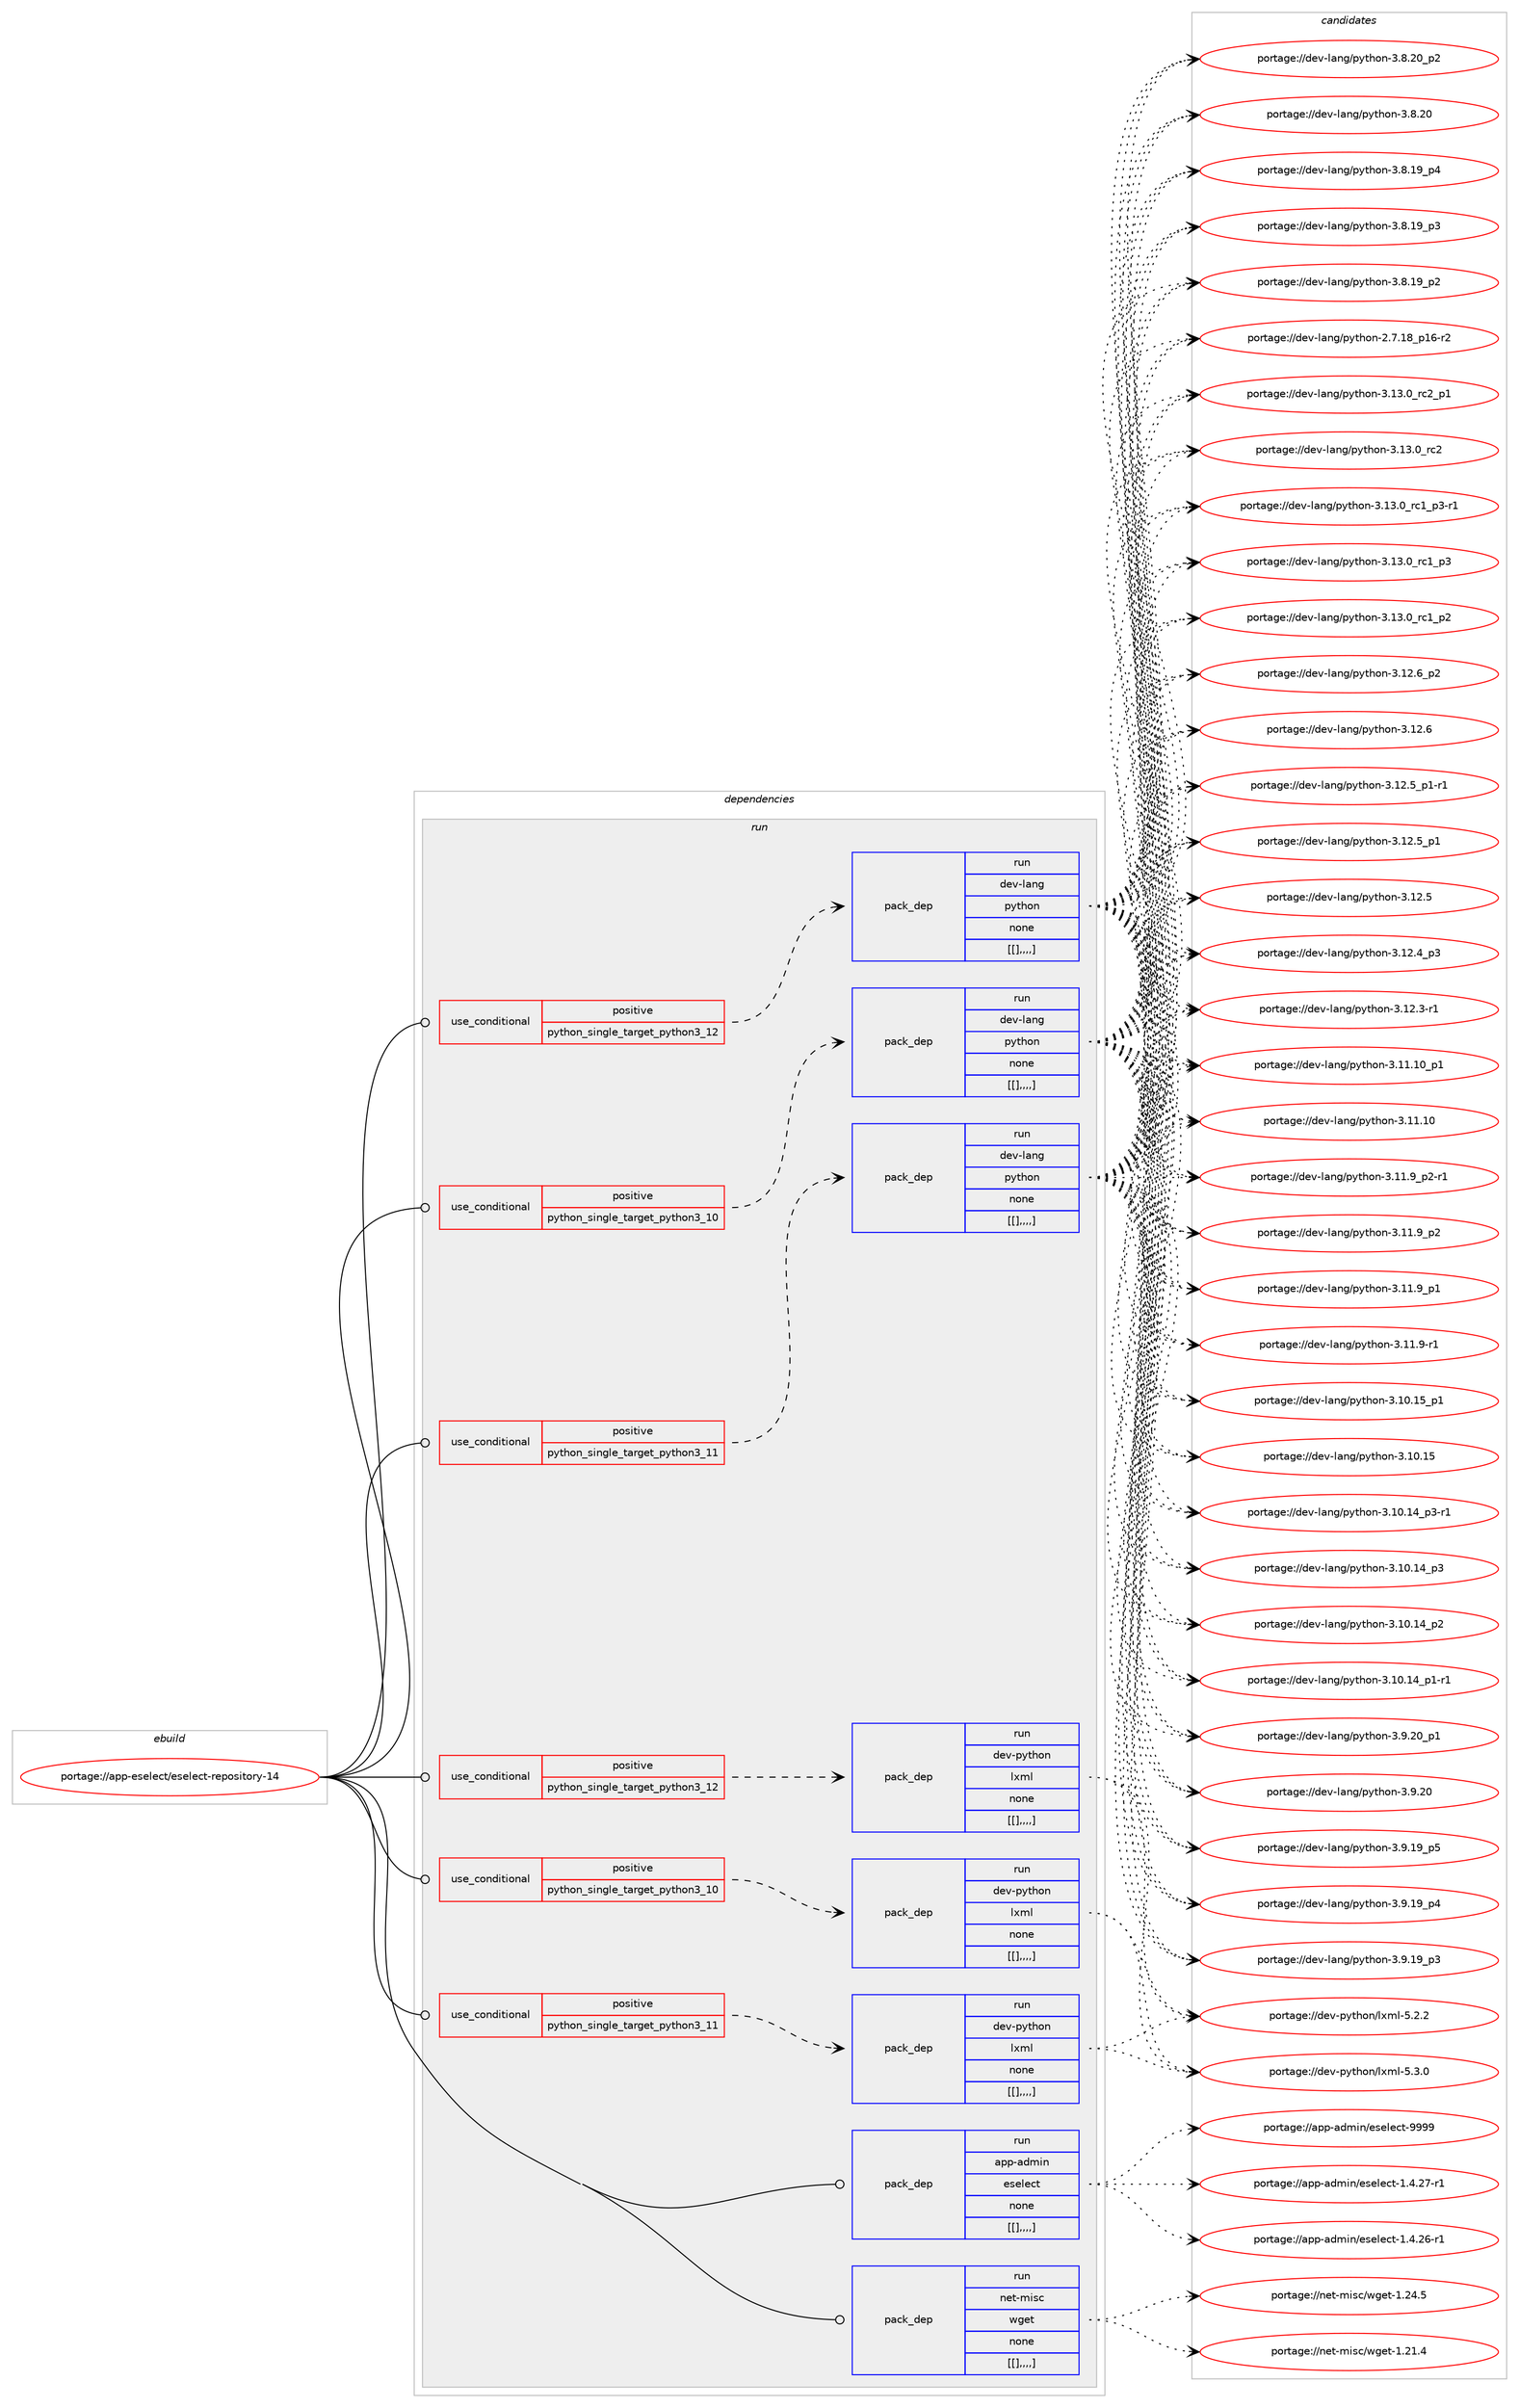 digraph prolog {

# *************
# Graph options
# *************

newrank=true;
concentrate=true;
compound=true;
graph [rankdir=LR,fontname=Helvetica,fontsize=10,ranksep=1.5];#, ranksep=2.5, nodesep=0.2];
edge  [arrowhead=vee];
node  [fontname=Helvetica,fontsize=10];

# **********
# The ebuild
# **********

subgraph cluster_leftcol {
color=gray;
label=<<i>ebuild</i>>;
id [label="portage://app-eselect/eselect-repository-14", color=red, width=4, href="../app-eselect/eselect-repository-14.svg"];
}

# ****************
# The dependencies
# ****************

subgraph cluster_midcol {
color=gray;
label=<<i>dependencies</i>>;
subgraph cluster_compile {
fillcolor="#eeeeee";
style=filled;
label=<<i>compile</i>>;
}
subgraph cluster_compileandrun {
fillcolor="#eeeeee";
style=filled;
label=<<i>compile and run</i>>;
}
subgraph cluster_run {
fillcolor="#eeeeee";
style=filled;
label=<<i>run</i>>;
subgraph cond11007 {
dependency36733 [label=<<TABLE BORDER="0" CELLBORDER="1" CELLSPACING="0" CELLPADDING="4"><TR><TD ROWSPAN="3" CELLPADDING="10">use_conditional</TD></TR><TR><TD>positive</TD></TR><TR><TD>python_single_target_python3_10</TD></TR></TABLE>>, shape=none, color=red];
subgraph pack25363 {
dependency36734 [label=<<TABLE BORDER="0" CELLBORDER="1" CELLSPACING="0" CELLPADDING="4" WIDTH="220"><TR><TD ROWSPAN="6" CELLPADDING="30">pack_dep</TD></TR><TR><TD WIDTH="110">run</TD></TR><TR><TD>dev-lang</TD></TR><TR><TD>python</TD></TR><TR><TD>none</TD></TR><TR><TD>[[],,,,]</TD></TR></TABLE>>, shape=none, color=blue];
}
dependency36733:e -> dependency36734:w [weight=20,style="dashed",arrowhead="vee"];
}
id:e -> dependency36733:w [weight=20,style="solid",arrowhead="odot"];
subgraph cond11008 {
dependency36735 [label=<<TABLE BORDER="0" CELLBORDER="1" CELLSPACING="0" CELLPADDING="4"><TR><TD ROWSPAN="3" CELLPADDING="10">use_conditional</TD></TR><TR><TD>positive</TD></TR><TR><TD>python_single_target_python3_10</TD></TR></TABLE>>, shape=none, color=red];
subgraph pack25364 {
dependency36736 [label=<<TABLE BORDER="0" CELLBORDER="1" CELLSPACING="0" CELLPADDING="4" WIDTH="220"><TR><TD ROWSPAN="6" CELLPADDING="30">pack_dep</TD></TR><TR><TD WIDTH="110">run</TD></TR><TR><TD>dev-python</TD></TR><TR><TD>lxml</TD></TR><TR><TD>none</TD></TR><TR><TD>[[],,,,]</TD></TR></TABLE>>, shape=none, color=blue];
}
dependency36735:e -> dependency36736:w [weight=20,style="dashed",arrowhead="vee"];
}
id:e -> dependency36735:w [weight=20,style="solid",arrowhead="odot"];
subgraph cond11009 {
dependency36737 [label=<<TABLE BORDER="0" CELLBORDER="1" CELLSPACING="0" CELLPADDING="4"><TR><TD ROWSPAN="3" CELLPADDING="10">use_conditional</TD></TR><TR><TD>positive</TD></TR><TR><TD>python_single_target_python3_11</TD></TR></TABLE>>, shape=none, color=red];
subgraph pack25365 {
dependency36738 [label=<<TABLE BORDER="0" CELLBORDER="1" CELLSPACING="0" CELLPADDING="4" WIDTH="220"><TR><TD ROWSPAN="6" CELLPADDING="30">pack_dep</TD></TR><TR><TD WIDTH="110">run</TD></TR><TR><TD>dev-lang</TD></TR><TR><TD>python</TD></TR><TR><TD>none</TD></TR><TR><TD>[[],,,,]</TD></TR></TABLE>>, shape=none, color=blue];
}
dependency36737:e -> dependency36738:w [weight=20,style="dashed",arrowhead="vee"];
}
id:e -> dependency36737:w [weight=20,style="solid",arrowhead="odot"];
subgraph cond11010 {
dependency36739 [label=<<TABLE BORDER="0" CELLBORDER="1" CELLSPACING="0" CELLPADDING="4"><TR><TD ROWSPAN="3" CELLPADDING="10">use_conditional</TD></TR><TR><TD>positive</TD></TR><TR><TD>python_single_target_python3_11</TD></TR></TABLE>>, shape=none, color=red];
subgraph pack25366 {
dependency36740 [label=<<TABLE BORDER="0" CELLBORDER="1" CELLSPACING="0" CELLPADDING="4" WIDTH="220"><TR><TD ROWSPAN="6" CELLPADDING="30">pack_dep</TD></TR><TR><TD WIDTH="110">run</TD></TR><TR><TD>dev-python</TD></TR><TR><TD>lxml</TD></TR><TR><TD>none</TD></TR><TR><TD>[[],,,,]</TD></TR></TABLE>>, shape=none, color=blue];
}
dependency36739:e -> dependency36740:w [weight=20,style="dashed",arrowhead="vee"];
}
id:e -> dependency36739:w [weight=20,style="solid",arrowhead="odot"];
subgraph cond11011 {
dependency36741 [label=<<TABLE BORDER="0" CELLBORDER="1" CELLSPACING="0" CELLPADDING="4"><TR><TD ROWSPAN="3" CELLPADDING="10">use_conditional</TD></TR><TR><TD>positive</TD></TR><TR><TD>python_single_target_python3_12</TD></TR></TABLE>>, shape=none, color=red];
subgraph pack25367 {
dependency36742 [label=<<TABLE BORDER="0" CELLBORDER="1" CELLSPACING="0" CELLPADDING="4" WIDTH="220"><TR><TD ROWSPAN="6" CELLPADDING="30">pack_dep</TD></TR><TR><TD WIDTH="110">run</TD></TR><TR><TD>dev-lang</TD></TR><TR><TD>python</TD></TR><TR><TD>none</TD></TR><TR><TD>[[],,,,]</TD></TR></TABLE>>, shape=none, color=blue];
}
dependency36741:e -> dependency36742:w [weight=20,style="dashed",arrowhead="vee"];
}
id:e -> dependency36741:w [weight=20,style="solid",arrowhead="odot"];
subgraph cond11012 {
dependency36743 [label=<<TABLE BORDER="0" CELLBORDER="1" CELLSPACING="0" CELLPADDING="4"><TR><TD ROWSPAN="3" CELLPADDING="10">use_conditional</TD></TR><TR><TD>positive</TD></TR><TR><TD>python_single_target_python3_12</TD></TR></TABLE>>, shape=none, color=red];
subgraph pack25368 {
dependency36744 [label=<<TABLE BORDER="0" CELLBORDER="1" CELLSPACING="0" CELLPADDING="4" WIDTH="220"><TR><TD ROWSPAN="6" CELLPADDING="30">pack_dep</TD></TR><TR><TD WIDTH="110">run</TD></TR><TR><TD>dev-python</TD></TR><TR><TD>lxml</TD></TR><TR><TD>none</TD></TR><TR><TD>[[],,,,]</TD></TR></TABLE>>, shape=none, color=blue];
}
dependency36743:e -> dependency36744:w [weight=20,style="dashed",arrowhead="vee"];
}
id:e -> dependency36743:w [weight=20,style="solid",arrowhead="odot"];
subgraph pack25369 {
dependency36745 [label=<<TABLE BORDER="0" CELLBORDER="1" CELLSPACING="0" CELLPADDING="4" WIDTH="220"><TR><TD ROWSPAN="6" CELLPADDING="30">pack_dep</TD></TR><TR><TD WIDTH="110">run</TD></TR><TR><TD>app-admin</TD></TR><TR><TD>eselect</TD></TR><TR><TD>none</TD></TR><TR><TD>[[],,,,]</TD></TR></TABLE>>, shape=none, color=blue];
}
id:e -> dependency36745:w [weight=20,style="solid",arrowhead="odot"];
subgraph pack25370 {
dependency36746 [label=<<TABLE BORDER="0" CELLBORDER="1" CELLSPACING="0" CELLPADDING="4" WIDTH="220"><TR><TD ROWSPAN="6" CELLPADDING="30">pack_dep</TD></TR><TR><TD WIDTH="110">run</TD></TR><TR><TD>net-misc</TD></TR><TR><TD>wget</TD></TR><TR><TD>none</TD></TR><TR><TD>[[],,,,]</TD></TR></TABLE>>, shape=none, color=blue];
}
id:e -> dependency36746:w [weight=20,style="solid",arrowhead="odot"];
}
}

# **************
# The candidates
# **************

subgraph cluster_choices {
rank=same;
color=gray;
label=<<i>candidates</i>>;

subgraph choice25363 {
color=black;
nodesep=1;
choice100101118451089711010347112121116104111110455146495146489511499509511249 [label="portage://dev-lang/python-3.13.0_rc2_p1", color=red, width=4,href="../dev-lang/python-3.13.0_rc2_p1.svg"];
choice10010111845108971101034711212111610411111045514649514648951149950 [label="portage://dev-lang/python-3.13.0_rc2", color=red, width=4,href="../dev-lang/python-3.13.0_rc2.svg"];
choice1001011184510897110103471121211161041111104551464951464895114994995112514511449 [label="portage://dev-lang/python-3.13.0_rc1_p3-r1", color=red, width=4,href="../dev-lang/python-3.13.0_rc1_p3-r1.svg"];
choice100101118451089711010347112121116104111110455146495146489511499499511251 [label="portage://dev-lang/python-3.13.0_rc1_p3", color=red, width=4,href="../dev-lang/python-3.13.0_rc1_p3.svg"];
choice100101118451089711010347112121116104111110455146495146489511499499511250 [label="portage://dev-lang/python-3.13.0_rc1_p2", color=red, width=4,href="../dev-lang/python-3.13.0_rc1_p2.svg"];
choice100101118451089711010347112121116104111110455146495046549511250 [label="portage://dev-lang/python-3.12.6_p2", color=red, width=4,href="../dev-lang/python-3.12.6_p2.svg"];
choice10010111845108971101034711212111610411111045514649504654 [label="portage://dev-lang/python-3.12.6", color=red, width=4,href="../dev-lang/python-3.12.6.svg"];
choice1001011184510897110103471121211161041111104551464950465395112494511449 [label="portage://dev-lang/python-3.12.5_p1-r1", color=red, width=4,href="../dev-lang/python-3.12.5_p1-r1.svg"];
choice100101118451089711010347112121116104111110455146495046539511249 [label="portage://dev-lang/python-3.12.5_p1", color=red, width=4,href="../dev-lang/python-3.12.5_p1.svg"];
choice10010111845108971101034711212111610411111045514649504653 [label="portage://dev-lang/python-3.12.5", color=red, width=4,href="../dev-lang/python-3.12.5.svg"];
choice100101118451089711010347112121116104111110455146495046529511251 [label="portage://dev-lang/python-3.12.4_p3", color=red, width=4,href="../dev-lang/python-3.12.4_p3.svg"];
choice100101118451089711010347112121116104111110455146495046514511449 [label="portage://dev-lang/python-3.12.3-r1", color=red, width=4,href="../dev-lang/python-3.12.3-r1.svg"];
choice10010111845108971101034711212111610411111045514649494649489511249 [label="portage://dev-lang/python-3.11.10_p1", color=red, width=4,href="../dev-lang/python-3.11.10_p1.svg"];
choice1001011184510897110103471121211161041111104551464949464948 [label="portage://dev-lang/python-3.11.10", color=red, width=4,href="../dev-lang/python-3.11.10.svg"];
choice1001011184510897110103471121211161041111104551464949465795112504511449 [label="portage://dev-lang/python-3.11.9_p2-r1", color=red, width=4,href="../dev-lang/python-3.11.9_p2-r1.svg"];
choice100101118451089711010347112121116104111110455146494946579511250 [label="portage://dev-lang/python-3.11.9_p2", color=red, width=4,href="../dev-lang/python-3.11.9_p2.svg"];
choice100101118451089711010347112121116104111110455146494946579511249 [label="portage://dev-lang/python-3.11.9_p1", color=red, width=4,href="../dev-lang/python-3.11.9_p1.svg"];
choice100101118451089711010347112121116104111110455146494946574511449 [label="portage://dev-lang/python-3.11.9-r1", color=red, width=4,href="../dev-lang/python-3.11.9-r1.svg"];
choice10010111845108971101034711212111610411111045514649484649539511249 [label="portage://dev-lang/python-3.10.15_p1", color=red, width=4,href="../dev-lang/python-3.10.15_p1.svg"];
choice1001011184510897110103471121211161041111104551464948464953 [label="portage://dev-lang/python-3.10.15", color=red, width=4,href="../dev-lang/python-3.10.15.svg"];
choice100101118451089711010347112121116104111110455146494846495295112514511449 [label="portage://dev-lang/python-3.10.14_p3-r1", color=red, width=4,href="../dev-lang/python-3.10.14_p3-r1.svg"];
choice10010111845108971101034711212111610411111045514649484649529511251 [label="portage://dev-lang/python-3.10.14_p3", color=red, width=4,href="../dev-lang/python-3.10.14_p3.svg"];
choice10010111845108971101034711212111610411111045514649484649529511250 [label="portage://dev-lang/python-3.10.14_p2", color=red, width=4,href="../dev-lang/python-3.10.14_p2.svg"];
choice100101118451089711010347112121116104111110455146494846495295112494511449 [label="portage://dev-lang/python-3.10.14_p1-r1", color=red, width=4,href="../dev-lang/python-3.10.14_p1-r1.svg"];
choice100101118451089711010347112121116104111110455146574650489511249 [label="portage://dev-lang/python-3.9.20_p1", color=red, width=4,href="../dev-lang/python-3.9.20_p1.svg"];
choice10010111845108971101034711212111610411111045514657465048 [label="portage://dev-lang/python-3.9.20", color=red, width=4,href="../dev-lang/python-3.9.20.svg"];
choice100101118451089711010347112121116104111110455146574649579511253 [label="portage://dev-lang/python-3.9.19_p5", color=red, width=4,href="../dev-lang/python-3.9.19_p5.svg"];
choice100101118451089711010347112121116104111110455146574649579511252 [label="portage://dev-lang/python-3.9.19_p4", color=red, width=4,href="../dev-lang/python-3.9.19_p4.svg"];
choice100101118451089711010347112121116104111110455146574649579511251 [label="portage://dev-lang/python-3.9.19_p3", color=red, width=4,href="../dev-lang/python-3.9.19_p3.svg"];
choice100101118451089711010347112121116104111110455146564650489511250 [label="portage://dev-lang/python-3.8.20_p2", color=red, width=4,href="../dev-lang/python-3.8.20_p2.svg"];
choice10010111845108971101034711212111610411111045514656465048 [label="portage://dev-lang/python-3.8.20", color=red, width=4,href="../dev-lang/python-3.8.20.svg"];
choice100101118451089711010347112121116104111110455146564649579511252 [label="portage://dev-lang/python-3.8.19_p4", color=red, width=4,href="../dev-lang/python-3.8.19_p4.svg"];
choice100101118451089711010347112121116104111110455146564649579511251 [label="portage://dev-lang/python-3.8.19_p3", color=red, width=4,href="../dev-lang/python-3.8.19_p3.svg"];
choice100101118451089711010347112121116104111110455146564649579511250 [label="portage://dev-lang/python-3.8.19_p2", color=red, width=4,href="../dev-lang/python-3.8.19_p2.svg"];
choice100101118451089711010347112121116104111110455046554649569511249544511450 [label="portage://dev-lang/python-2.7.18_p16-r2", color=red, width=4,href="../dev-lang/python-2.7.18_p16-r2.svg"];
dependency36734:e -> choice100101118451089711010347112121116104111110455146495146489511499509511249:w [style=dotted,weight="100"];
dependency36734:e -> choice10010111845108971101034711212111610411111045514649514648951149950:w [style=dotted,weight="100"];
dependency36734:e -> choice1001011184510897110103471121211161041111104551464951464895114994995112514511449:w [style=dotted,weight="100"];
dependency36734:e -> choice100101118451089711010347112121116104111110455146495146489511499499511251:w [style=dotted,weight="100"];
dependency36734:e -> choice100101118451089711010347112121116104111110455146495146489511499499511250:w [style=dotted,weight="100"];
dependency36734:e -> choice100101118451089711010347112121116104111110455146495046549511250:w [style=dotted,weight="100"];
dependency36734:e -> choice10010111845108971101034711212111610411111045514649504654:w [style=dotted,weight="100"];
dependency36734:e -> choice1001011184510897110103471121211161041111104551464950465395112494511449:w [style=dotted,weight="100"];
dependency36734:e -> choice100101118451089711010347112121116104111110455146495046539511249:w [style=dotted,weight="100"];
dependency36734:e -> choice10010111845108971101034711212111610411111045514649504653:w [style=dotted,weight="100"];
dependency36734:e -> choice100101118451089711010347112121116104111110455146495046529511251:w [style=dotted,weight="100"];
dependency36734:e -> choice100101118451089711010347112121116104111110455146495046514511449:w [style=dotted,weight="100"];
dependency36734:e -> choice10010111845108971101034711212111610411111045514649494649489511249:w [style=dotted,weight="100"];
dependency36734:e -> choice1001011184510897110103471121211161041111104551464949464948:w [style=dotted,weight="100"];
dependency36734:e -> choice1001011184510897110103471121211161041111104551464949465795112504511449:w [style=dotted,weight="100"];
dependency36734:e -> choice100101118451089711010347112121116104111110455146494946579511250:w [style=dotted,weight="100"];
dependency36734:e -> choice100101118451089711010347112121116104111110455146494946579511249:w [style=dotted,weight="100"];
dependency36734:e -> choice100101118451089711010347112121116104111110455146494946574511449:w [style=dotted,weight="100"];
dependency36734:e -> choice10010111845108971101034711212111610411111045514649484649539511249:w [style=dotted,weight="100"];
dependency36734:e -> choice1001011184510897110103471121211161041111104551464948464953:w [style=dotted,weight="100"];
dependency36734:e -> choice100101118451089711010347112121116104111110455146494846495295112514511449:w [style=dotted,weight="100"];
dependency36734:e -> choice10010111845108971101034711212111610411111045514649484649529511251:w [style=dotted,weight="100"];
dependency36734:e -> choice10010111845108971101034711212111610411111045514649484649529511250:w [style=dotted,weight="100"];
dependency36734:e -> choice100101118451089711010347112121116104111110455146494846495295112494511449:w [style=dotted,weight="100"];
dependency36734:e -> choice100101118451089711010347112121116104111110455146574650489511249:w [style=dotted,weight="100"];
dependency36734:e -> choice10010111845108971101034711212111610411111045514657465048:w [style=dotted,weight="100"];
dependency36734:e -> choice100101118451089711010347112121116104111110455146574649579511253:w [style=dotted,weight="100"];
dependency36734:e -> choice100101118451089711010347112121116104111110455146574649579511252:w [style=dotted,weight="100"];
dependency36734:e -> choice100101118451089711010347112121116104111110455146574649579511251:w [style=dotted,weight="100"];
dependency36734:e -> choice100101118451089711010347112121116104111110455146564650489511250:w [style=dotted,weight="100"];
dependency36734:e -> choice10010111845108971101034711212111610411111045514656465048:w [style=dotted,weight="100"];
dependency36734:e -> choice100101118451089711010347112121116104111110455146564649579511252:w [style=dotted,weight="100"];
dependency36734:e -> choice100101118451089711010347112121116104111110455146564649579511251:w [style=dotted,weight="100"];
dependency36734:e -> choice100101118451089711010347112121116104111110455146564649579511250:w [style=dotted,weight="100"];
dependency36734:e -> choice100101118451089711010347112121116104111110455046554649569511249544511450:w [style=dotted,weight="100"];
}
subgraph choice25364 {
color=black;
nodesep=1;
choice1001011184511212111610411111047108120109108455346514648 [label="portage://dev-python/lxml-5.3.0", color=red, width=4,href="../dev-python/lxml-5.3.0.svg"];
choice1001011184511212111610411111047108120109108455346504650 [label="portage://dev-python/lxml-5.2.2", color=red, width=4,href="../dev-python/lxml-5.2.2.svg"];
dependency36736:e -> choice1001011184511212111610411111047108120109108455346514648:w [style=dotted,weight="100"];
dependency36736:e -> choice1001011184511212111610411111047108120109108455346504650:w [style=dotted,weight="100"];
}
subgraph choice25365 {
color=black;
nodesep=1;
choice100101118451089711010347112121116104111110455146495146489511499509511249 [label="portage://dev-lang/python-3.13.0_rc2_p1", color=red, width=4,href="../dev-lang/python-3.13.0_rc2_p1.svg"];
choice10010111845108971101034711212111610411111045514649514648951149950 [label="portage://dev-lang/python-3.13.0_rc2", color=red, width=4,href="../dev-lang/python-3.13.0_rc2.svg"];
choice1001011184510897110103471121211161041111104551464951464895114994995112514511449 [label="portage://dev-lang/python-3.13.0_rc1_p3-r1", color=red, width=4,href="../dev-lang/python-3.13.0_rc1_p3-r1.svg"];
choice100101118451089711010347112121116104111110455146495146489511499499511251 [label="portage://dev-lang/python-3.13.0_rc1_p3", color=red, width=4,href="../dev-lang/python-3.13.0_rc1_p3.svg"];
choice100101118451089711010347112121116104111110455146495146489511499499511250 [label="portage://dev-lang/python-3.13.0_rc1_p2", color=red, width=4,href="../dev-lang/python-3.13.0_rc1_p2.svg"];
choice100101118451089711010347112121116104111110455146495046549511250 [label="portage://dev-lang/python-3.12.6_p2", color=red, width=4,href="../dev-lang/python-3.12.6_p2.svg"];
choice10010111845108971101034711212111610411111045514649504654 [label="portage://dev-lang/python-3.12.6", color=red, width=4,href="../dev-lang/python-3.12.6.svg"];
choice1001011184510897110103471121211161041111104551464950465395112494511449 [label="portage://dev-lang/python-3.12.5_p1-r1", color=red, width=4,href="../dev-lang/python-3.12.5_p1-r1.svg"];
choice100101118451089711010347112121116104111110455146495046539511249 [label="portage://dev-lang/python-3.12.5_p1", color=red, width=4,href="../dev-lang/python-3.12.5_p1.svg"];
choice10010111845108971101034711212111610411111045514649504653 [label="portage://dev-lang/python-3.12.5", color=red, width=4,href="../dev-lang/python-3.12.5.svg"];
choice100101118451089711010347112121116104111110455146495046529511251 [label="portage://dev-lang/python-3.12.4_p3", color=red, width=4,href="../dev-lang/python-3.12.4_p3.svg"];
choice100101118451089711010347112121116104111110455146495046514511449 [label="portage://dev-lang/python-3.12.3-r1", color=red, width=4,href="../dev-lang/python-3.12.3-r1.svg"];
choice10010111845108971101034711212111610411111045514649494649489511249 [label="portage://dev-lang/python-3.11.10_p1", color=red, width=4,href="../dev-lang/python-3.11.10_p1.svg"];
choice1001011184510897110103471121211161041111104551464949464948 [label="portage://dev-lang/python-3.11.10", color=red, width=4,href="../dev-lang/python-3.11.10.svg"];
choice1001011184510897110103471121211161041111104551464949465795112504511449 [label="portage://dev-lang/python-3.11.9_p2-r1", color=red, width=4,href="../dev-lang/python-3.11.9_p2-r1.svg"];
choice100101118451089711010347112121116104111110455146494946579511250 [label="portage://dev-lang/python-3.11.9_p2", color=red, width=4,href="../dev-lang/python-3.11.9_p2.svg"];
choice100101118451089711010347112121116104111110455146494946579511249 [label="portage://dev-lang/python-3.11.9_p1", color=red, width=4,href="../dev-lang/python-3.11.9_p1.svg"];
choice100101118451089711010347112121116104111110455146494946574511449 [label="portage://dev-lang/python-3.11.9-r1", color=red, width=4,href="../dev-lang/python-3.11.9-r1.svg"];
choice10010111845108971101034711212111610411111045514649484649539511249 [label="portage://dev-lang/python-3.10.15_p1", color=red, width=4,href="../dev-lang/python-3.10.15_p1.svg"];
choice1001011184510897110103471121211161041111104551464948464953 [label="portage://dev-lang/python-3.10.15", color=red, width=4,href="../dev-lang/python-3.10.15.svg"];
choice100101118451089711010347112121116104111110455146494846495295112514511449 [label="portage://dev-lang/python-3.10.14_p3-r1", color=red, width=4,href="../dev-lang/python-3.10.14_p3-r1.svg"];
choice10010111845108971101034711212111610411111045514649484649529511251 [label="portage://dev-lang/python-3.10.14_p3", color=red, width=4,href="../dev-lang/python-3.10.14_p3.svg"];
choice10010111845108971101034711212111610411111045514649484649529511250 [label="portage://dev-lang/python-3.10.14_p2", color=red, width=4,href="../dev-lang/python-3.10.14_p2.svg"];
choice100101118451089711010347112121116104111110455146494846495295112494511449 [label="portage://dev-lang/python-3.10.14_p1-r1", color=red, width=4,href="../dev-lang/python-3.10.14_p1-r1.svg"];
choice100101118451089711010347112121116104111110455146574650489511249 [label="portage://dev-lang/python-3.9.20_p1", color=red, width=4,href="../dev-lang/python-3.9.20_p1.svg"];
choice10010111845108971101034711212111610411111045514657465048 [label="portage://dev-lang/python-3.9.20", color=red, width=4,href="../dev-lang/python-3.9.20.svg"];
choice100101118451089711010347112121116104111110455146574649579511253 [label="portage://dev-lang/python-3.9.19_p5", color=red, width=4,href="../dev-lang/python-3.9.19_p5.svg"];
choice100101118451089711010347112121116104111110455146574649579511252 [label="portage://dev-lang/python-3.9.19_p4", color=red, width=4,href="../dev-lang/python-3.9.19_p4.svg"];
choice100101118451089711010347112121116104111110455146574649579511251 [label="portage://dev-lang/python-3.9.19_p3", color=red, width=4,href="../dev-lang/python-3.9.19_p3.svg"];
choice100101118451089711010347112121116104111110455146564650489511250 [label="portage://dev-lang/python-3.8.20_p2", color=red, width=4,href="../dev-lang/python-3.8.20_p2.svg"];
choice10010111845108971101034711212111610411111045514656465048 [label="portage://dev-lang/python-3.8.20", color=red, width=4,href="../dev-lang/python-3.8.20.svg"];
choice100101118451089711010347112121116104111110455146564649579511252 [label="portage://dev-lang/python-3.8.19_p4", color=red, width=4,href="../dev-lang/python-3.8.19_p4.svg"];
choice100101118451089711010347112121116104111110455146564649579511251 [label="portage://dev-lang/python-3.8.19_p3", color=red, width=4,href="../dev-lang/python-3.8.19_p3.svg"];
choice100101118451089711010347112121116104111110455146564649579511250 [label="portage://dev-lang/python-3.8.19_p2", color=red, width=4,href="../dev-lang/python-3.8.19_p2.svg"];
choice100101118451089711010347112121116104111110455046554649569511249544511450 [label="portage://dev-lang/python-2.7.18_p16-r2", color=red, width=4,href="../dev-lang/python-2.7.18_p16-r2.svg"];
dependency36738:e -> choice100101118451089711010347112121116104111110455146495146489511499509511249:w [style=dotted,weight="100"];
dependency36738:e -> choice10010111845108971101034711212111610411111045514649514648951149950:w [style=dotted,weight="100"];
dependency36738:e -> choice1001011184510897110103471121211161041111104551464951464895114994995112514511449:w [style=dotted,weight="100"];
dependency36738:e -> choice100101118451089711010347112121116104111110455146495146489511499499511251:w [style=dotted,weight="100"];
dependency36738:e -> choice100101118451089711010347112121116104111110455146495146489511499499511250:w [style=dotted,weight="100"];
dependency36738:e -> choice100101118451089711010347112121116104111110455146495046549511250:w [style=dotted,weight="100"];
dependency36738:e -> choice10010111845108971101034711212111610411111045514649504654:w [style=dotted,weight="100"];
dependency36738:e -> choice1001011184510897110103471121211161041111104551464950465395112494511449:w [style=dotted,weight="100"];
dependency36738:e -> choice100101118451089711010347112121116104111110455146495046539511249:w [style=dotted,weight="100"];
dependency36738:e -> choice10010111845108971101034711212111610411111045514649504653:w [style=dotted,weight="100"];
dependency36738:e -> choice100101118451089711010347112121116104111110455146495046529511251:w [style=dotted,weight="100"];
dependency36738:e -> choice100101118451089711010347112121116104111110455146495046514511449:w [style=dotted,weight="100"];
dependency36738:e -> choice10010111845108971101034711212111610411111045514649494649489511249:w [style=dotted,weight="100"];
dependency36738:e -> choice1001011184510897110103471121211161041111104551464949464948:w [style=dotted,weight="100"];
dependency36738:e -> choice1001011184510897110103471121211161041111104551464949465795112504511449:w [style=dotted,weight="100"];
dependency36738:e -> choice100101118451089711010347112121116104111110455146494946579511250:w [style=dotted,weight="100"];
dependency36738:e -> choice100101118451089711010347112121116104111110455146494946579511249:w [style=dotted,weight="100"];
dependency36738:e -> choice100101118451089711010347112121116104111110455146494946574511449:w [style=dotted,weight="100"];
dependency36738:e -> choice10010111845108971101034711212111610411111045514649484649539511249:w [style=dotted,weight="100"];
dependency36738:e -> choice1001011184510897110103471121211161041111104551464948464953:w [style=dotted,weight="100"];
dependency36738:e -> choice100101118451089711010347112121116104111110455146494846495295112514511449:w [style=dotted,weight="100"];
dependency36738:e -> choice10010111845108971101034711212111610411111045514649484649529511251:w [style=dotted,weight="100"];
dependency36738:e -> choice10010111845108971101034711212111610411111045514649484649529511250:w [style=dotted,weight="100"];
dependency36738:e -> choice100101118451089711010347112121116104111110455146494846495295112494511449:w [style=dotted,weight="100"];
dependency36738:e -> choice100101118451089711010347112121116104111110455146574650489511249:w [style=dotted,weight="100"];
dependency36738:e -> choice10010111845108971101034711212111610411111045514657465048:w [style=dotted,weight="100"];
dependency36738:e -> choice100101118451089711010347112121116104111110455146574649579511253:w [style=dotted,weight="100"];
dependency36738:e -> choice100101118451089711010347112121116104111110455146574649579511252:w [style=dotted,weight="100"];
dependency36738:e -> choice100101118451089711010347112121116104111110455146574649579511251:w [style=dotted,weight="100"];
dependency36738:e -> choice100101118451089711010347112121116104111110455146564650489511250:w [style=dotted,weight="100"];
dependency36738:e -> choice10010111845108971101034711212111610411111045514656465048:w [style=dotted,weight="100"];
dependency36738:e -> choice100101118451089711010347112121116104111110455146564649579511252:w [style=dotted,weight="100"];
dependency36738:e -> choice100101118451089711010347112121116104111110455146564649579511251:w [style=dotted,weight="100"];
dependency36738:e -> choice100101118451089711010347112121116104111110455146564649579511250:w [style=dotted,weight="100"];
dependency36738:e -> choice100101118451089711010347112121116104111110455046554649569511249544511450:w [style=dotted,weight="100"];
}
subgraph choice25366 {
color=black;
nodesep=1;
choice1001011184511212111610411111047108120109108455346514648 [label="portage://dev-python/lxml-5.3.0", color=red, width=4,href="../dev-python/lxml-5.3.0.svg"];
choice1001011184511212111610411111047108120109108455346504650 [label="portage://dev-python/lxml-5.2.2", color=red, width=4,href="../dev-python/lxml-5.2.2.svg"];
dependency36740:e -> choice1001011184511212111610411111047108120109108455346514648:w [style=dotted,weight="100"];
dependency36740:e -> choice1001011184511212111610411111047108120109108455346504650:w [style=dotted,weight="100"];
}
subgraph choice25367 {
color=black;
nodesep=1;
choice100101118451089711010347112121116104111110455146495146489511499509511249 [label="portage://dev-lang/python-3.13.0_rc2_p1", color=red, width=4,href="../dev-lang/python-3.13.0_rc2_p1.svg"];
choice10010111845108971101034711212111610411111045514649514648951149950 [label="portage://dev-lang/python-3.13.0_rc2", color=red, width=4,href="../dev-lang/python-3.13.0_rc2.svg"];
choice1001011184510897110103471121211161041111104551464951464895114994995112514511449 [label="portage://dev-lang/python-3.13.0_rc1_p3-r1", color=red, width=4,href="../dev-lang/python-3.13.0_rc1_p3-r1.svg"];
choice100101118451089711010347112121116104111110455146495146489511499499511251 [label="portage://dev-lang/python-3.13.0_rc1_p3", color=red, width=4,href="../dev-lang/python-3.13.0_rc1_p3.svg"];
choice100101118451089711010347112121116104111110455146495146489511499499511250 [label="portage://dev-lang/python-3.13.0_rc1_p2", color=red, width=4,href="../dev-lang/python-3.13.0_rc1_p2.svg"];
choice100101118451089711010347112121116104111110455146495046549511250 [label="portage://dev-lang/python-3.12.6_p2", color=red, width=4,href="../dev-lang/python-3.12.6_p2.svg"];
choice10010111845108971101034711212111610411111045514649504654 [label="portage://dev-lang/python-3.12.6", color=red, width=4,href="../dev-lang/python-3.12.6.svg"];
choice1001011184510897110103471121211161041111104551464950465395112494511449 [label="portage://dev-lang/python-3.12.5_p1-r1", color=red, width=4,href="../dev-lang/python-3.12.5_p1-r1.svg"];
choice100101118451089711010347112121116104111110455146495046539511249 [label="portage://dev-lang/python-3.12.5_p1", color=red, width=4,href="../dev-lang/python-3.12.5_p1.svg"];
choice10010111845108971101034711212111610411111045514649504653 [label="portage://dev-lang/python-3.12.5", color=red, width=4,href="../dev-lang/python-3.12.5.svg"];
choice100101118451089711010347112121116104111110455146495046529511251 [label="portage://dev-lang/python-3.12.4_p3", color=red, width=4,href="../dev-lang/python-3.12.4_p3.svg"];
choice100101118451089711010347112121116104111110455146495046514511449 [label="portage://dev-lang/python-3.12.3-r1", color=red, width=4,href="../dev-lang/python-3.12.3-r1.svg"];
choice10010111845108971101034711212111610411111045514649494649489511249 [label="portage://dev-lang/python-3.11.10_p1", color=red, width=4,href="../dev-lang/python-3.11.10_p1.svg"];
choice1001011184510897110103471121211161041111104551464949464948 [label="portage://dev-lang/python-3.11.10", color=red, width=4,href="../dev-lang/python-3.11.10.svg"];
choice1001011184510897110103471121211161041111104551464949465795112504511449 [label="portage://dev-lang/python-3.11.9_p2-r1", color=red, width=4,href="../dev-lang/python-3.11.9_p2-r1.svg"];
choice100101118451089711010347112121116104111110455146494946579511250 [label="portage://dev-lang/python-3.11.9_p2", color=red, width=4,href="../dev-lang/python-3.11.9_p2.svg"];
choice100101118451089711010347112121116104111110455146494946579511249 [label="portage://dev-lang/python-3.11.9_p1", color=red, width=4,href="../dev-lang/python-3.11.9_p1.svg"];
choice100101118451089711010347112121116104111110455146494946574511449 [label="portage://dev-lang/python-3.11.9-r1", color=red, width=4,href="../dev-lang/python-3.11.9-r1.svg"];
choice10010111845108971101034711212111610411111045514649484649539511249 [label="portage://dev-lang/python-3.10.15_p1", color=red, width=4,href="../dev-lang/python-3.10.15_p1.svg"];
choice1001011184510897110103471121211161041111104551464948464953 [label="portage://dev-lang/python-3.10.15", color=red, width=4,href="../dev-lang/python-3.10.15.svg"];
choice100101118451089711010347112121116104111110455146494846495295112514511449 [label="portage://dev-lang/python-3.10.14_p3-r1", color=red, width=4,href="../dev-lang/python-3.10.14_p3-r1.svg"];
choice10010111845108971101034711212111610411111045514649484649529511251 [label="portage://dev-lang/python-3.10.14_p3", color=red, width=4,href="../dev-lang/python-3.10.14_p3.svg"];
choice10010111845108971101034711212111610411111045514649484649529511250 [label="portage://dev-lang/python-3.10.14_p2", color=red, width=4,href="../dev-lang/python-3.10.14_p2.svg"];
choice100101118451089711010347112121116104111110455146494846495295112494511449 [label="portage://dev-lang/python-3.10.14_p1-r1", color=red, width=4,href="../dev-lang/python-3.10.14_p1-r1.svg"];
choice100101118451089711010347112121116104111110455146574650489511249 [label="portage://dev-lang/python-3.9.20_p1", color=red, width=4,href="../dev-lang/python-3.9.20_p1.svg"];
choice10010111845108971101034711212111610411111045514657465048 [label="portage://dev-lang/python-3.9.20", color=red, width=4,href="../dev-lang/python-3.9.20.svg"];
choice100101118451089711010347112121116104111110455146574649579511253 [label="portage://dev-lang/python-3.9.19_p5", color=red, width=4,href="../dev-lang/python-3.9.19_p5.svg"];
choice100101118451089711010347112121116104111110455146574649579511252 [label="portage://dev-lang/python-3.9.19_p4", color=red, width=4,href="../dev-lang/python-3.9.19_p4.svg"];
choice100101118451089711010347112121116104111110455146574649579511251 [label="portage://dev-lang/python-3.9.19_p3", color=red, width=4,href="../dev-lang/python-3.9.19_p3.svg"];
choice100101118451089711010347112121116104111110455146564650489511250 [label="portage://dev-lang/python-3.8.20_p2", color=red, width=4,href="../dev-lang/python-3.8.20_p2.svg"];
choice10010111845108971101034711212111610411111045514656465048 [label="portage://dev-lang/python-3.8.20", color=red, width=4,href="../dev-lang/python-3.8.20.svg"];
choice100101118451089711010347112121116104111110455146564649579511252 [label="portage://dev-lang/python-3.8.19_p4", color=red, width=4,href="../dev-lang/python-3.8.19_p4.svg"];
choice100101118451089711010347112121116104111110455146564649579511251 [label="portage://dev-lang/python-3.8.19_p3", color=red, width=4,href="../dev-lang/python-3.8.19_p3.svg"];
choice100101118451089711010347112121116104111110455146564649579511250 [label="portage://dev-lang/python-3.8.19_p2", color=red, width=4,href="../dev-lang/python-3.8.19_p2.svg"];
choice100101118451089711010347112121116104111110455046554649569511249544511450 [label="portage://dev-lang/python-2.7.18_p16-r2", color=red, width=4,href="../dev-lang/python-2.7.18_p16-r2.svg"];
dependency36742:e -> choice100101118451089711010347112121116104111110455146495146489511499509511249:w [style=dotted,weight="100"];
dependency36742:e -> choice10010111845108971101034711212111610411111045514649514648951149950:w [style=dotted,weight="100"];
dependency36742:e -> choice1001011184510897110103471121211161041111104551464951464895114994995112514511449:w [style=dotted,weight="100"];
dependency36742:e -> choice100101118451089711010347112121116104111110455146495146489511499499511251:w [style=dotted,weight="100"];
dependency36742:e -> choice100101118451089711010347112121116104111110455146495146489511499499511250:w [style=dotted,weight="100"];
dependency36742:e -> choice100101118451089711010347112121116104111110455146495046549511250:w [style=dotted,weight="100"];
dependency36742:e -> choice10010111845108971101034711212111610411111045514649504654:w [style=dotted,weight="100"];
dependency36742:e -> choice1001011184510897110103471121211161041111104551464950465395112494511449:w [style=dotted,weight="100"];
dependency36742:e -> choice100101118451089711010347112121116104111110455146495046539511249:w [style=dotted,weight="100"];
dependency36742:e -> choice10010111845108971101034711212111610411111045514649504653:w [style=dotted,weight="100"];
dependency36742:e -> choice100101118451089711010347112121116104111110455146495046529511251:w [style=dotted,weight="100"];
dependency36742:e -> choice100101118451089711010347112121116104111110455146495046514511449:w [style=dotted,weight="100"];
dependency36742:e -> choice10010111845108971101034711212111610411111045514649494649489511249:w [style=dotted,weight="100"];
dependency36742:e -> choice1001011184510897110103471121211161041111104551464949464948:w [style=dotted,weight="100"];
dependency36742:e -> choice1001011184510897110103471121211161041111104551464949465795112504511449:w [style=dotted,weight="100"];
dependency36742:e -> choice100101118451089711010347112121116104111110455146494946579511250:w [style=dotted,weight="100"];
dependency36742:e -> choice100101118451089711010347112121116104111110455146494946579511249:w [style=dotted,weight="100"];
dependency36742:e -> choice100101118451089711010347112121116104111110455146494946574511449:w [style=dotted,weight="100"];
dependency36742:e -> choice10010111845108971101034711212111610411111045514649484649539511249:w [style=dotted,weight="100"];
dependency36742:e -> choice1001011184510897110103471121211161041111104551464948464953:w [style=dotted,weight="100"];
dependency36742:e -> choice100101118451089711010347112121116104111110455146494846495295112514511449:w [style=dotted,weight="100"];
dependency36742:e -> choice10010111845108971101034711212111610411111045514649484649529511251:w [style=dotted,weight="100"];
dependency36742:e -> choice10010111845108971101034711212111610411111045514649484649529511250:w [style=dotted,weight="100"];
dependency36742:e -> choice100101118451089711010347112121116104111110455146494846495295112494511449:w [style=dotted,weight="100"];
dependency36742:e -> choice100101118451089711010347112121116104111110455146574650489511249:w [style=dotted,weight="100"];
dependency36742:e -> choice10010111845108971101034711212111610411111045514657465048:w [style=dotted,weight="100"];
dependency36742:e -> choice100101118451089711010347112121116104111110455146574649579511253:w [style=dotted,weight="100"];
dependency36742:e -> choice100101118451089711010347112121116104111110455146574649579511252:w [style=dotted,weight="100"];
dependency36742:e -> choice100101118451089711010347112121116104111110455146574649579511251:w [style=dotted,weight="100"];
dependency36742:e -> choice100101118451089711010347112121116104111110455146564650489511250:w [style=dotted,weight="100"];
dependency36742:e -> choice10010111845108971101034711212111610411111045514656465048:w [style=dotted,weight="100"];
dependency36742:e -> choice100101118451089711010347112121116104111110455146564649579511252:w [style=dotted,weight="100"];
dependency36742:e -> choice100101118451089711010347112121116104111110455146564649579511251:w [style=dotted,weight="100"];
dependency36742:e -> choice100101118451089711010347112121116104111110455146564649579511250:w [style=dotted,weight="100"];
dependency36742:e -> choice100101118451089711010347112121116104111110455046554649569511249544511450:w [style=dotted,weight="100"];
}
subgraph choice25368 {
color=black;
nodesep=1;
choice1001011184511212111610411111047108120109108455346514648 [label="portage://dev-python/lxml-5.3.0", color=red, width=4,href="../dev-python/lxml-5.3.0.svg"];
choice1001011184511212111610411111047108120109108455346504650 [label="portage://dev-python/lxml-5.2.2", color=red, width=4,href="../dev-python/lxml-5.2.2.svg"];
dependency36744:e -> choice1001011184511212111610411111047108120109108455346514648:w [style=dotted,weight="100"];
dependency36744:e -> choice1001011184511212111610411111047108120109108455346504650:w [style=dotted,weight="100"];
}
subgraph choice25369 {
color=black;
nodesep=1;
choice97112112459710010910511047101115101108101991164557575757 [label="portage://app-admin/eselect-9999", color=red, width=4,href="../app-admin/eselect-9999.svg"];
choice9711211245971001091051104710111510110810199116454946524650554511449 [label="portage://app-admin/eselect-1.4.27-r1", color=red, width=4,href="../app-admin/eselect-1.4.27-r1.svg"];
choice9711211245971001091051104710111510110810199116454946524650544511449 [label="portage://app-admin/eselect-1.4.26-r1", color=red, width=4,href="../app-admin/eselect-1.4.26-r1.svg"];
dependency36745:e -> choice97112112459710010910511047101115101108101991164557575757:w [style=dotted,weight="100"];
dependency36745:e -> choice9711211245971001091051104710111510110810199116454946524650554511449:w [style=dotted,weight="100"];
dependency36745:e -> choice9711211245971001091051104710111510110810199116454946524650544511449:w [style=dotted,weight="100"];
}
subgraph choice25370 {
color=black;
nodesep=1;
choice11010111645109105115994711910310111645494650524653 [label="portage://net-misc/wget-1.24.5", color=red, width=4,href="../net-misc/wget-1.24.5.svg"];
choice11010111645109105115994711910310111645494650494652 [label="portage://net-misc/wget-1.21.4", color=red, width=4,href="../net-misc/wget-1.21.4.svg"];
dependency36746:e -> choice11010111645109105115994711910310111645494650524653:w [style=dotted,weight="100"];
dependency36746:e -> choice11010111645109105115994711910310111645494650494652:w [style=dotted,weight="100"];
}
}

}
